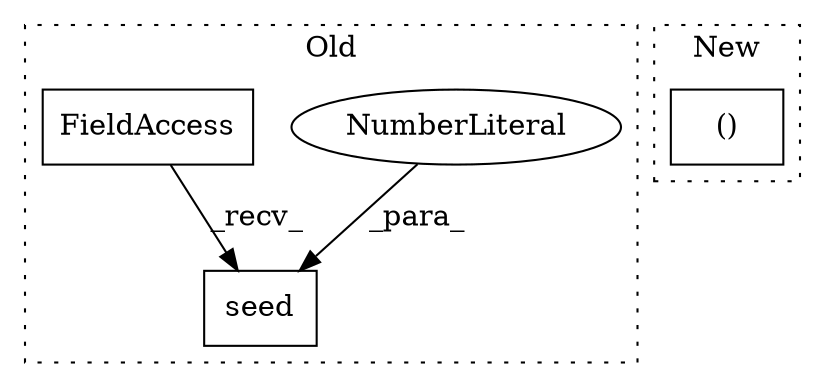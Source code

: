 digraph G {
subgraph cluster0 {
1 [label="seed" a="32" s="461,468" l="5,1" shape="box"];
3 [label="NumberLiteral" a="34" s="466" l="2" shape="ellipse"];
4 [label="FieldAccess" a="22" s="448" l="12" shape="box"];
label = "Old";
style="dotted";
}
subgraph cluster1 {
2 [label="()" a="106" s="511" l="37" shape="box"];
label = "New";
style="dotted";
}
3 -> 1 [label="_para_"];
4 -> 1 [label="_recv_"];
}